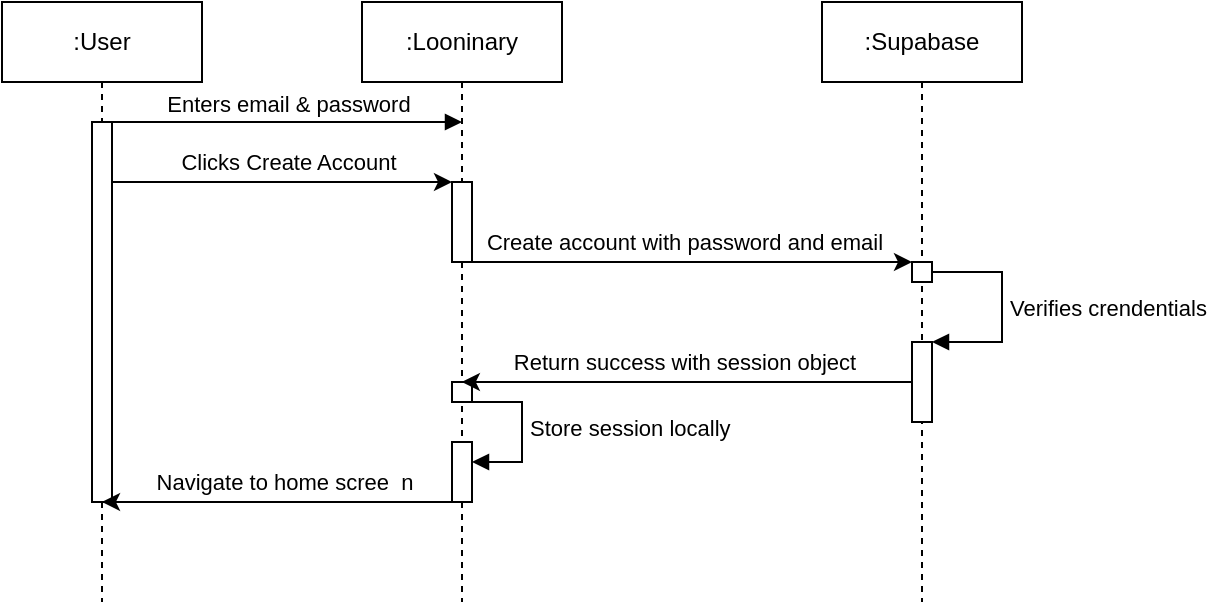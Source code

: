 <mxfile version="26.1.1">
  <diagram name="Page-1" id="1SBg3AZ8-PMHOLdMnO-t">
    <mxGraphModel dx="590" dy="594" grid="1" gridSize="10" guides="1" tooltips="1" connect="1" arrows="1" fold="1" page="1" pageScale="1" pageWidth="1700" pageHeight="1100" math="0" shadow="0">
      <root>
        <mxCell id="0" />
        <mxCell id="1" parent="0" />
        <mxCell id="yk0mpAlITT_TZb8OycYt-1" value=":User" style="shape=umlLifeline;perimeter=lifelinePerimeter;whiteSpace=wrap;html=1;container=0;dropTarget=0;collapsible=0;recursiveResize=0;outlineConnect=0;portConstraint=eastwest;newEdgeStyle={&quot;edgeStyle&quot;:&quot;elbowEdgeStyle&quot;,&quot;elbow&quot;:&quot;vertical&quot;,&quot;curved&quot;:0,&quot;rounded&quot;:0};" vertex="1" parent="1">
          <mxGeometry x="40" y="60" width="100" height="300" as="geometry" />
        </mxCell>
        <mxCell id="yk0mpAlITT_TZb8OycYt-2" value="" style="html=1;points=[];perimeter=orthogonalPerimeter;outlineConnect=0;targetShapes=umlLifeline;portConstraint=eastwest;newEdgeStyle={&quot;edgeStyle&quot;:&quot;elbowEdgeStyle&quot;,&quot;elbow&quot;:&quot;vertical&quot;,&quot;curved&quot;:0,&quot;rounded&quot;:0};" vertex="1" parent="yk0mpAlITT_TZb8OycYt-1">
          <mxGeometry x="45" y="60" width="10" height="190" as="geometry" />
        </mxCell>
        <mxCell id="yk0mpAlITT_TZb8OycYt-3" value=":Looninary" style="shape=umlLifeline;perimeter=lifelinePerimeter;whiteSpace=wrap;html=1;container=0;dropTarget=0;collapsible=0;recursiveResize=0;outlineConnect=0;portConstraint=eastwest;newEdgeStyle={&quot;edgeStyle&quot;:&quot;elbowEdgeStyle&quot;,&quot;elbow&quot;:&quot;vertical&quot;,&quot;curved&quot;:0,&quot;rounded&quot;:0};" vertex="1" parent="1">
          <mxGeometry x="220" y="60" width="100" height="300" as="geometry" />
        </mxCell>
        <mxCell id="yk0mpAlITT_TZb8OycYt-4" value="" style="html=1;points=[];perimeter=orthogonalPerimeter;outlineConnect=0;targetShapes=umlLifeline;portConstraint=eastwest;newEdgeStyle={&quot;edgeStyle&quot;:&quot;elbowEdgeStyle&quot;,&quot;elbow&quot;:&quot;vertical&quot;,&quot;curved&quot;:0,&quot;rounded&quot;:0};" vertex="1" parent="yk0mpAlITT_TZb8OycYt-3">
          <mxGeometry x="45" y="90" width="10" height="40" as="geometry" />
        </mxCell>
        <mxCell id="yk0mpAlITT_TZb8OycYt-5" value="" style="html=1;points=[[0,0,0,0,5],[0,1,0,0,-5],[1,0,0,0,5],[1,1,0,0,-5]];perimeter=orthogonalPerimeter;outlineConnect=0;targetShapes=umlLifeline;portConstraint=eastwest;newEdgeStyle={&quot;curved&quot;:0,&quot;rounded&quot;:0};" vertex="1" parent="yk0mpAlITT_TZb8OycYt-3">
          <mxGeometry x="45" y="220" width="10" height="30" as="geometry" />
        </mxCell>
        <mxCell id="yk0mpAlITT_TZb8OycYt-6" value="Store session locally" style="html=1;align=left;spacingLeft=2;endArrow=block;rounded=0;edgeStyle=orthogonalEdgeStyle;curved=0;rounded=0;" edge="1" parent="yk0mpAlITT_TZb8OycYt-3" target="yk0mpAlITT_TZb8OycYt-5">
          <mxGeometry relative="1" as="geometry">
            <mxPoint x="50" y="200" as="sourcePoint" />
            <Array as="points">
              <mxPoint x="80" y="230" />
            </Array>
          </mxGeometry>
        </mxCell>
        <mxCell id="yk0mpAlITT_TZb8OycYt-7" value="" style="html=1;points=[[0,0,0,0,5],[0,1,0,0,-5],[1,0,0,0,5],[1,1,0,0,-5]];perimeter=orthogonalPerimeter;outlineConnect=0;targetShapes=umlLifeline;portConstraint=eastwest;newEdgeStyle={&quot;curved&quot;:0,&quot;rounded&quot;:0};" vertex="1" parent="yk0mpAlITT_TZb8OycYt-3">
          <mxGeometry x="45" y="190" width="10" height="10" as="geometry" />
        </mxCell>
        <mxCell id="yk0mpAlITT_TZb8OycYt-8" value="Enters email &amp;amp; password" style="html=1;verticalAlign=bottom;endArrow=block;edgeStyle=elbowEdgeStyle;elbow=horizontal;curved=0;rounded=0;" edge="1" parent="1" source="yk0mpAlITT_TZb8OycYt-2">
          <mxGeometry relative="1" as="geometry">
            <mxPoint x="195" y="130" as="sourcePoint" />
            <Array as="points">
              <mxPoint x="180" y="120" />
            </Array>
            <mxPoint x="270" y="120" as="targetPoint" />
          </mxGeometry>
        </mxCell>
        <mxCell id="yk0mpAlITT_TZb8OycYt-9" value=":Supabase" style="shape=umlLifeline;perimeter=lifelinePerimeter;whiteSpace=wrap;html=1;container=0;dropTarget=0;collapsible=0;recursiveResize=0;outlineConnect=0;portConstraint=eastwest;newEdgeStyle={&quot;edgeStyle&quot;:&quot;elbowEdgeStyle&quot;,&quot;elbow&quot;:&quot;vertical&quot;,&quot;curved&quot;:0,&quot;rounded&quot;:0};" vertex="1" parent="1">
          <mxGeometry x="450" y="60" width="100" height="300" as="geometry" />
        </mxCell>
        <mxCell id="yk0mpAlITT_TZb8OycYt-10" value="" style="html=1;points=[];perimeter=orthogonalPerimeter;outlineConnect=0;targetShapes=umlLifeline;portConstraint=eastwest;newEdgeStyle={&quot;edgeStyle&quot;:&quot;elbowEdgeStyle&quot;,&quot;elbow&quot;:&quot;vertical&quot;,&quot;curved&quot;:0,&quot;rounded&quot;:0};" vertex="1" parent="yk0mpAlITT_TZb8OycYt-9">
          <mxGeometry x="45" y="130" width="10" height="10" as="geometry" />
        </mxCell>
        <mxCell id="yk0mpAlITT_TZb8OycYt-11" value="" style="html=1;points=[[0,0,0,0,5],[0,1,0,0,-5],[1,0,0,0,5],[1,1,0,0,-5]];perimeter=orthogonalPerimeter;outlineConnect=0;targetShapes=umlLifeline;portConstraint=eastwest;newEdgeStyle={&quot;curved&quot;:0,&quot;rounded&quot;:0};" vertex="1" parent="yk0mpAlITT_TZb8OycYt-9">
          <mxGeometry x="45" y="170" width="10" height="40" as="geometry" />
        </mxCell>
        <mxCell id="yk0mpAlITT_TZb8OycYt-12" value="Verifies crendentials" style="html=1;align=left;spacingLeft=2;endArrow=block;rounded=0;edgeStyle=orthogonalEdgeStyle;curved=0;rounded=0;" edge="1" parent="yk0mpAlITT_TZb8OycYt-9" source="yk0mpAlITT_TZb8OycYt-10" target="yk0mpAlITT_TZb8OycYt-11">
          <mxGeometry relative="1" as="geometry">
            <mxPoint x="60" y="140" as="sourcePoint" />
            <Array as="points">
              <mxPoint x="90" y="135" />
              <mxPoint x="90" y="170" />
            </Array>
          </mxGeometry>
        </mxCell>
        <mxCell id="yk0mpAlITT_TZb8OycYt-13" value="" style="endArrow=classic;html=1;rounded=0;" edge="1" parent="1" source="yk0mpAlITT_TZb8OycYt-2">
          <mxGeometry width="50" height="50" relative="1" as="geometry">
            <mxPoint x="90" y="150" as="sourcePoint" />
            <mxPoint x="265" y="150" as="targetPoint" />
          </mxGeometry>
        </mxCell>
        <mxCell id="yk0mpAlITT_TZb8OycYt-14" value="Clicks Create Account" style="edgeLabel;html=1;align=center;verticalAlign=middle;resizable=0;points=[];" vertex="1" connectable="0" parent="yk0mpAlITT_TZb8OycYt-13">
          <mxGeometry x="-0.026" relative="1" as="geometry">
            <mxPoint x="5" y="-10" as="offset" />
          </mxGeometry>
        </mxCell>
        <mxCell id="yk0mpAlITT_TZb8OycYt-15" value="" style="endArrow=classic;html=1;rounded=0;" edge="1" parent="1" source="yk0mpAlITT_TZb8OycYt-3" target="yk0mpAlITT_TZb8OycYt-10">
          <mxGeometry width="50" height="50" relative="1" as="geometry">
            <mxPoint x="280" y="160" as="sourcePoint" />
            <mxPoint x="480" y="170" as="targetPoint" />
            <Array as="points">
              <mxPoint x="380" y="190" />
            </Array>
          </mxGeometry>
        </mxCell>
        <mxCell id="yk0mpAlITT_TZb8OycYt-16" value="Create account with password and email" style="edgeLabel;html=1;align=center;verticalAlign=middle;resizable=0;points=[];" vertex="1" connectable="0" parent="yk0mpAlITT_TZb8OycYt-15">
          <mxGeometry x="0.036" y="-2" relative="1" as="geometry">
            <mxPoint x="-6" y="-12" as="offset" />
          </mxGeometry>
        </mxCell>
        <mxCell id="yk0mpAlITT_TZb8OycYt-17" value="" style="endArrow=classic;html=1;rounded=0;" edge="1" parent="1" source="yk0mpAlITT_TZb8OycYt-11">
          <mxGeometry width="50" height="50" relative="1" as="geometry">
            <mxPoint x="490" y="250" as="sourcePoint" />
            <mxPoint x="269.929" y="250" as="targetPoint" />
          </mxGeometry>
        </mxCell>
        <mxCell id="yk0mpAlITT_TZb8OycYt-18" value="Return success with session object" style="edgeLabel;html=1;align=center;verticalAlign=middle;resizable=0;points=[];" vertex="1" connectable="0" parent="yk0mpAlITT_TZb8OycYt-17">
          <mxGeometry x="0.015" y="4" relative="1" as="geometry">
            <mxPoint y="-14" as="offset" />
          </mxGeometry>
        </mxCell>
        <mxCell id="yk0mpAlITT_TZb8OycYt-19" value="" style="endArrow=classic;html=1;rounded=0;" edge="1" parent="1" source="yk0mpAlITT_TZb8OycYt-3" target="yk0mpAlITT_TZb8OycYt-1">
          <mxGeometry width="50" height="50" relative="1" as="geometry">
            <mxPoint x="280" y="290" as="sourcePoint" />
            <mxPoint x="330" y="240" as="targetPoint" />
            <Array as="points">
              <mxPoint x="200" y="310" />
            </Array>
          </mxGeometry>
        </mxCell>
        <mxCell id="yk0mpAlITT_TZb8OycYt-20" value="Navigate to home scree&amp;nbsp; n" style="edgeLabel;html=1;align=center;verticalAlign=middle;resizable=0;points=[];" vertex="1" connectable="0" parent="yk0mpAlITT_TZb8OycYt-19">
          <mxGeometry x="-0.016" relative="1" as="geometry">
            <mxPoint y="-10" as="offset" />
          </mxGeometry>
        </mxCell>
      </root>
    </mxGraphModel>
  </diagram>
</mxfile>
